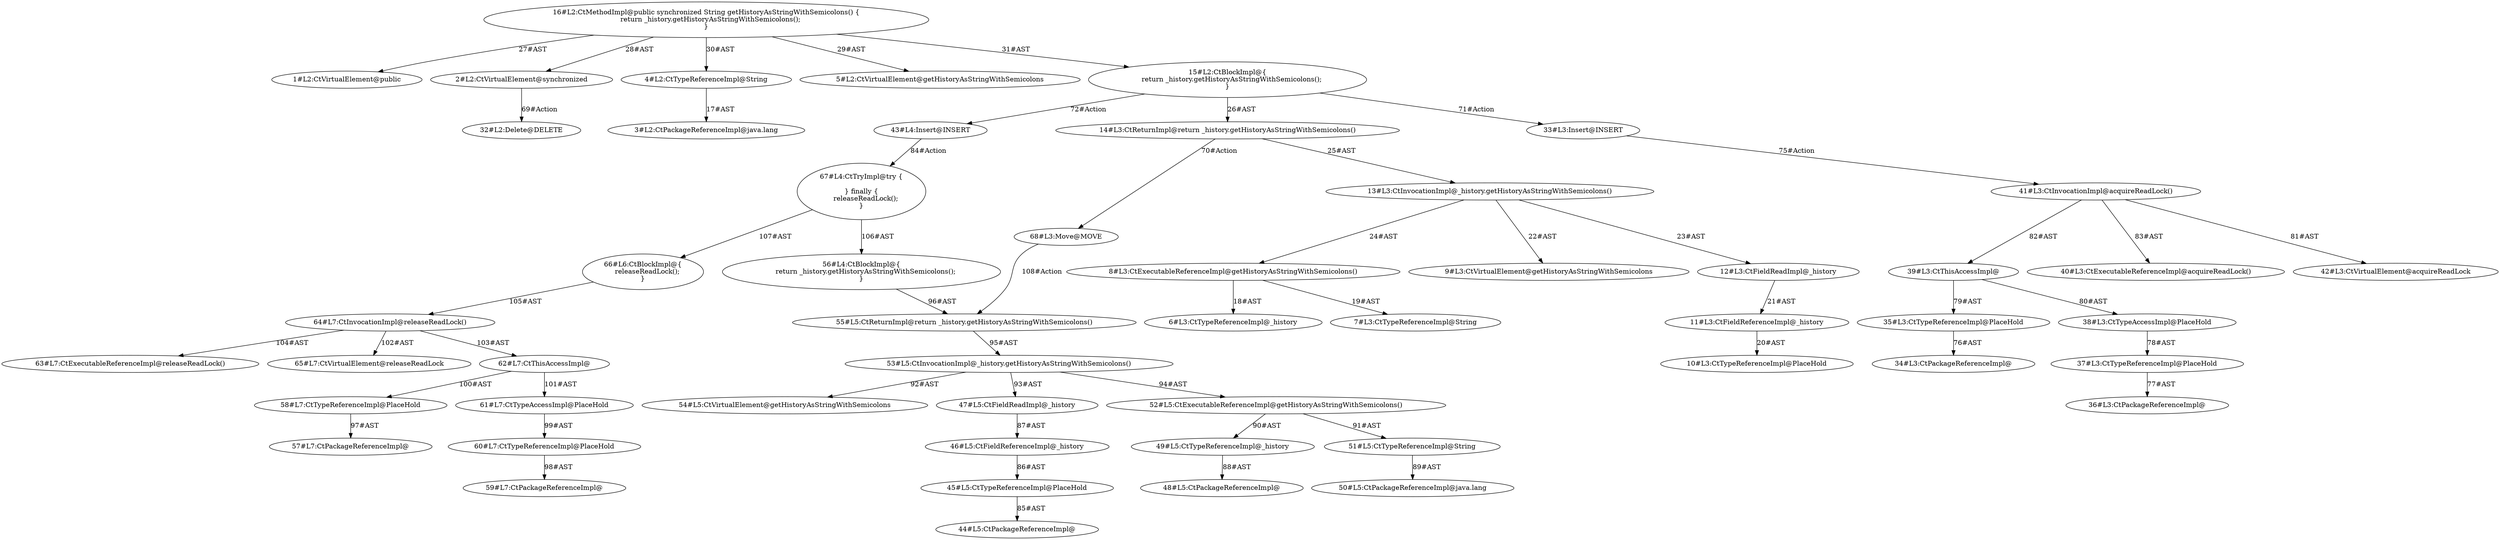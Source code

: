 digraph "getHistoryAsStringWithSemicolons#?" {
0 [label="1#L2:CtVirtualElement@public" shape=ellipse]
1 [label="2#L2:CtVirtualElement@synchronized" shape=ellipse]
2 [label="3#L2:CtPackageReferenceImpl@java.lang" shape=ellipse]
3 [label="4#L2:CtTypeReferenceImpl@String" shape=ellipse]
4 [label="5#L2:CtVirtualElement@getHistoryAsStringWithSemicolons" shape=ellipse]
5 [label="6#L3:CtTypeReferenceImpl@_history" shape=ellipse]
6 [label="7#L3:CtTypeReferenceImpl@String" shape=ellipse]
7 [label="8#L3:CtExecutableReferenceImpl@getHistoryAsStringWithSemicolons()" shape=ellipse]
8 [label="9#L3:CtVirtualElement@getHistoryAsStringWithSemicolons" shape=ellipse]
9 [label="10#L3:CtTypeReferenceImpl@PlaceHold" shape=ellipse]
10 [label="11#L3:CtFieldReferenceImpl@_history" shape=ellipse]
11 [label="12#L3:CtFieldReadImpl@_history" shape=ellipse]
12 [label="13#L3:CtInvocationImpl@_history.getHistoryAsStringWithSemicolons()" shape=ellipse]
13 [label="14#L3:CtReturnImpl@return _history.getHistoryAsStringWithSemicolons()" shape=ellipse]
14 [label="15#L2:CtBlockImpl@\{
    return _history.getHistoryAsStringWithSemicolons();
\}" shape=ellipse]
15 [label="16#L2:CtMethodImpl@public synchronized String getHistoryAsStringWithSemicolons() \{
    return _history.getHistoryAsStringWithSemicolons();
\}" shape=ellipse]
16 [label="32#L2:Delete@DELETE" shape=ellipse]
17 [label="33#L3:Insert@INSERT" shape=ellipse]
18 [label="34#L3:CtPackageReferenceImpl@" shape=ellipse]
19 [label="35#L3:CtTypeReferenceImpl@PlaceHold" shape=ellipse]
20 [label="36#L3:CtPackageReferenceImpl@" shape=ellipse]
21 [label="37#L3:CtTypeReferenceImpl@PlaceHold" shape=ellipse]
22 [label="38#L3:CtTypeAccessImpl@PlaceHold" shape=ellipse]
23 [label="39#L3:CtThisAccessImpl@" shape=ellipse]
24 [label="40#L3:CtExecutableReferenceImpl@acquireReadLock()" shape=ellipse]
25 [label="41#L3:CtInvocationImpl@acquireReadLock()" shape=ellipse]
26 [label="42#L3:CtVirtualElement@acquireReadLock" shape=ellipse]
27 [label="43#L4:Insert@INSERT" shape=ellipse]
28 [label="44#L5:CtPackageReferenceImpl@" shape=ellipse]
29 [label="45#L5:CtTypeReferenceImpl@PlaceHold" shape=ellipse]
30 [label="46#L5:CtFieldReferenceImpl@_history" shape=ellipse]
31 [label="47#L5:CtFieldReadImpl@_history" shape=ellipse]
32 [label="48#L5:CtPackageReferenceImpl@" shape=ellipse]
33 [label="49#L5:CtTypeReferenceImpl@_history" shape=ellipse]
34 [label="50#L5:CtPackageReferenceImpl@java.lang" shape=ellipse]
35 [label="51#L5:CtTypeReferenceImpl@String" shape=ellipse]
36 [label="52#L5:CtExecutableReferenceImpl@getHistoryAsStringWithSemicolons()" shape=ellipse]
37 [label="53#L5:CtInvocationImpl@_history.getHistoryAsStringWithSemicolons()" shape=ellipse]
38 [label="54#L5:CtVirtualElement@getHistoryAsStringWithSemicolons" shape=ellipse]
39 [label="55#L5:CtReturnImpl@return _history.getHistoryAsStringWithSemicolons()" shape=ellipse]
40 [label="56#L4:CtBlockImpl@\{
    return _history.getHistoryAsStringWithSemicolons();
\}" shape=ellipse]
41 [label="57#L7:CtPackageReferenceImpl@" shape=ellipse]
42 [label="58#L7:CtTypeReferenceImpl@PlaceHold" shape=ellipse]
43 [label="59#L7:CtPackageReferenceImpl@" shape=ellipse]
44 [label="60#L7:CtTypeReferenceImpl@PlaceHold" shape=ellipse]
45 [label="61#L7:CtTypeAccessImpl@PlaceHold" shape=ellipse]
46 [label="62#L7:CtThisAccessImpl@" shape=ellipse]
47 [label="63#L7:CtExecutableReferenceImpl@releaseReadLock()" shape=ellipse]
48 [label="64#L7:CtInvocationImpl@releaseReadLock()" shape=ellipse]
49 [label="65#L7:CtVirtualElement@releaseReadLock" shape=ellipse]
50 [label="66#L6:CtBlockImpl@\{
    releaseReadLock();
\}" shape=ellipse]
51 [label="67#L4:CtTryImpl@try \{

\} finally \{
    releaseReadLock();
\}" shape=ellipse]
52 [label="68#L3:Move@MOVE" shape=ellipse]
1 -> 16 [label="69#Action"];
3 -> 2 [label="17#AST"];
7 -> 5 [label="18#AST"];
7 -> 6 [label="19#AST"];
10 -> 9 [label="20#AST"];
11 -> 10 [label="21#AST"];
12 -> 8 [label="22#AST"];
12 -> 11 [label="23#AST"];
12 -> 7 [label="24#AST"];
13 -> 12 [label="25#AST"];
13 -> 52 [label="70#Action"];
14 -> 13 [label="26#AST"];
14 -> 17 [label="71#Action"];
14 -> 27 [label="72#Action"];
15 -> 0 [label="27#AST"];
15 -> 1 [label="28#AST"];
15 -> 4 [label="29#AST"];
15 -> 3 [label="30#AST"];
15 -> 14 [label="31#AST"];
17 -> 25 [label="75#Action"];
19 -> 18 [label="76#AST"];
21 -> 20 [label="77#AST"];
22 -> 21 [label="78#AST"];
23 -> 19 [label="79#AST"];
23 -> 22 [label="80#AST"];
25 -> 26 [label="81#AST"];
25 -> 23 [label="82#AST"];
25 -> 24 [label="83#AST"];
27 -> 51 [label="84#Action"];
29 -> 28 [label="85#AST"];
30 -> 29 [label="86#AST"];
31 -> 30 [label="87#AST"];
33 -> 32 [label="88#AST"];
35 -> 34 [label="89#AST"];
36 -> 33 [label="90#AST"];
36 -> 35 [label="91#AST"];
37 -> 38 [label="92#AST"];
37 -> 31 [label="93#AST"];
37 -> 36 [label="94#AST"];
39 -> 37 [label="95#AST"];
40 -> 39 [label="96#AST"];
42 -> 41 [label="97#AST"];
44 -> 43 [label="98#AST"];
45 -> 44 [label="99#AST"];
46 -> 42 [label="100#AST"];
46 -> 45 [label="101#AST"];
48 -> 49 [label="102#AST"];
48 -> 46 [label="103#AST"];
48 -> 47 [label="104#AST"];
50 -> 48 [label="105#AST"];
51 -> 40 [label="106#AST"];
51 -> 50 [label="107#AST"];
52 -> 39 [label="108#Action"];
}